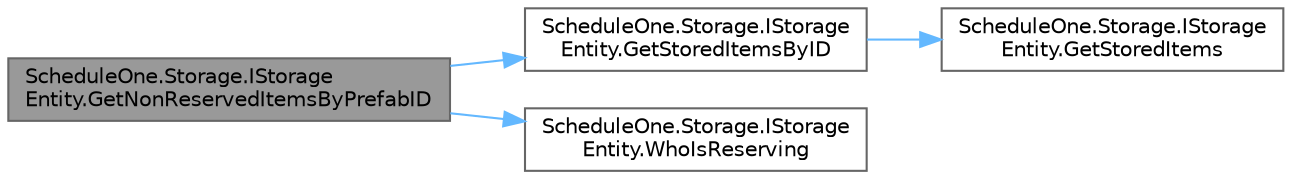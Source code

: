 digraph "ScheduleOne.Storage.IStorageEntity.GetNonReservedItemsByPrefabID"
{
 // LATEX_PDF_SIZE
  bgcolor="transparent";
  edge [fontname=Helvetica,fontsize=10,labelfontname=Helvetica,labelfontsize=10];
  node [fontname=Helvetica,fontsize=10,shape=box,height=0.2,width=0.4];
  rankdir="LR";
  Node1 [id="Node000001",label="ScheduleOne.Storage.IStorage\lEntity.GetNonReservedItemsByPrefabID",height=0.2,width=0.4,color="gray40", fillcolor="grey60", style="filled", fontcolor="black",tooltip=" "];
  Node1 -> Node2 [id="edge1_Node000001_Node000002",color="steelblue1",style="solid",tooltip=" "];
  Node2 [id="Node000002",label="ScheduleOne.Storage.IStorage\lEntity.GetStoredItemsByID",height=0.2,width=0.4,color="grey40", fillcolor="white", style="filled",URL="$interface_schedule_one_1_1_storage_1_1_i_storage_entity.html#aa4090685c6c2e33f3c2bb1a60c9df442",tooltip=" "];
  Node2 -> Node3 [id="edge2_Node000002_Node000003",color="steelblue1",style="solid",tooltip=" "];
  Node3 [id="Node000003",label="ScheduleOne.Storage.IStorage\lEntity.GetStoredItems",height=0.2,width=0.4,color="grey40", fillcolor="white", style="filled",URL="$interface_schedule_one_1_1_storage_1_1_i_storage_entity.html#a68cb2ca5016522e5310d1b3d693b3590",tooltip=" "];
  Node1 -> Node4 [id="edge3_Node000001_Node000004",color="steelblue1",style="solid",tooltip=" "];
  Node4 [id="Node000004",label="ScheduleOne.Storage.IStorage\lEntity.WhoIsReserving",height=0.2,width=0.4,color="grey40", fillcolor="white", style="filled",URL="$interface_schedule_one_1_1_storage_1_1_i_storage_entity.html#ab924f2e22306bd80e6eb2efdee0e2e44",tooltip=" "];
}
